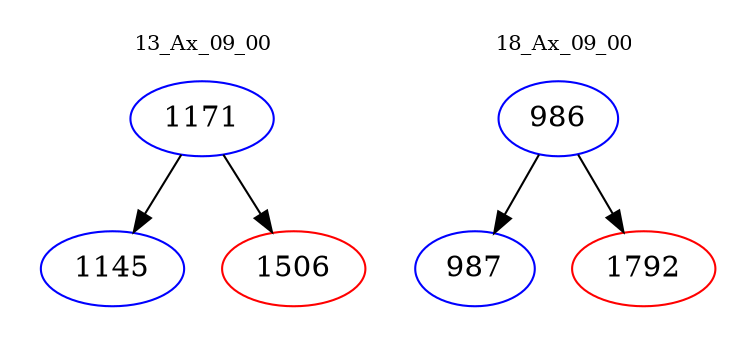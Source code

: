 digraph{
subgraph cluster_0 {
color = white
label = "13_Ax_09_00";
fontsize=10;
T0_1171 [label="1171", color="blue"]
T0_1171 -> T0_1145 [color="black"]
T0_1145 [label="1145", color="blue"]
T0_1171 -> T0_1506 [color="black"]
T0_1506 [label="1506", color="red"]
}
subgraph cluster_1 {
color = white
label = "18_Ax_09_00";
fontsize=10;
T1_986 [label="986", color="blue"]
T1_986 -> T1_987 [color="black"]
T1_987 [label="987", color="blue"]
T1_986 -> T1_1792 [color="black"]
T1_1792 [label="1792", color="red"]
}
}
